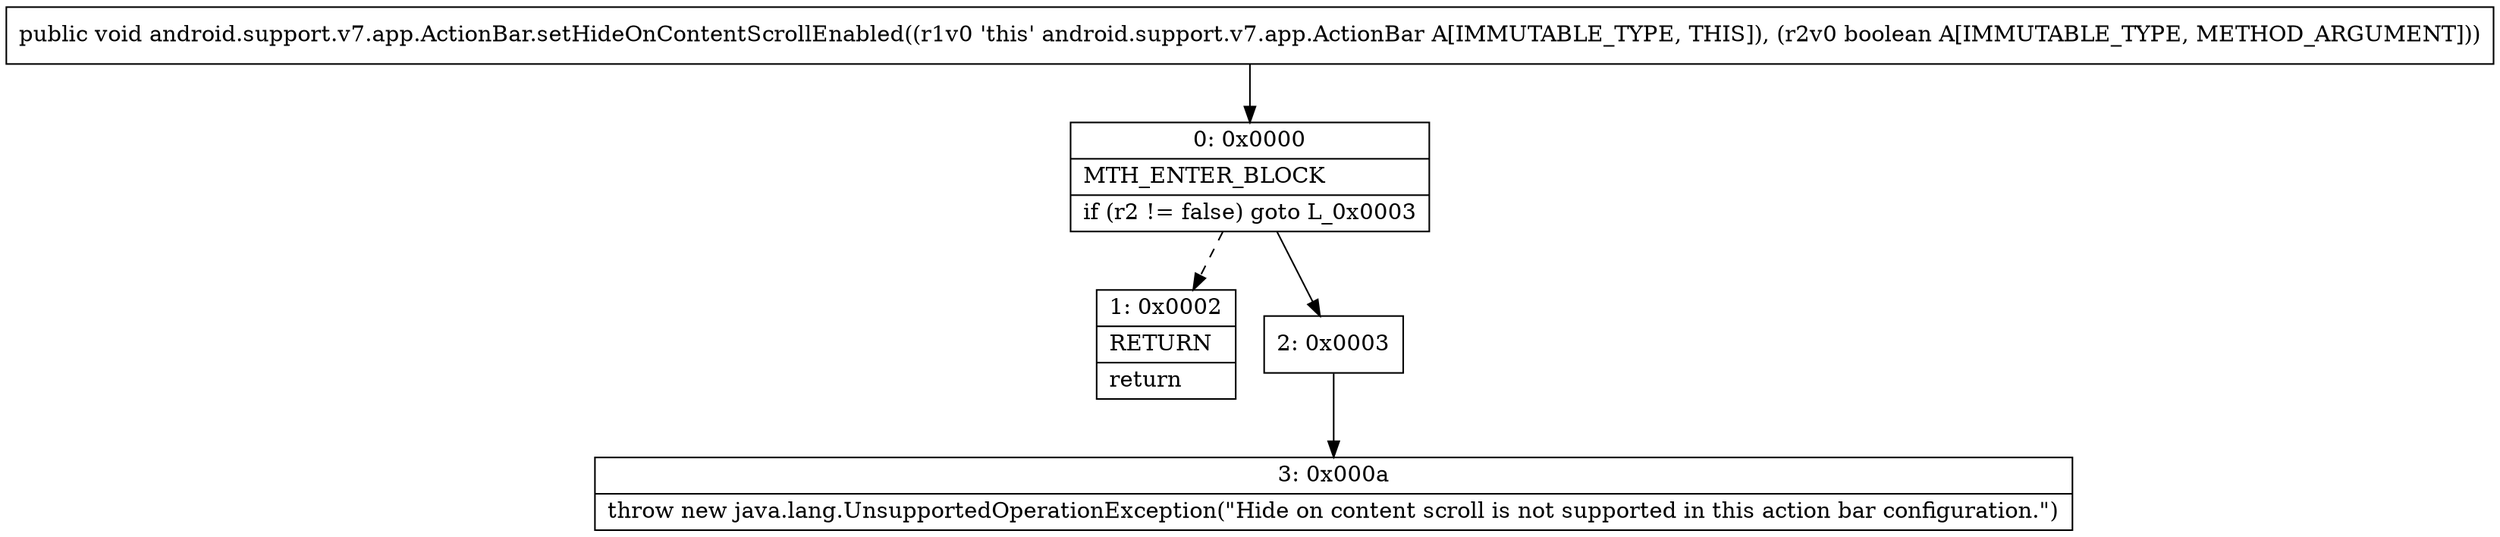 digraph "CFG forandroid.support.v7.app.ActionBar.setHideOnContentScrollEnabled(Z)V" {
Node_0 [shape=record,label="{0\:\ 0x0000|MTH_ENTER_BLOCK\l|if (r2 != false) goto L_0x0003\l}"];
Node_1 [shape=record,label="{1\:\ 0x0002|RETURN\l|return\l}"];
Node_2 [shape=record,label="{2\:\ 0x0003}"];
Node_3 [shape=record,label="{3\:\ 0x000a|throw new java.lang.UnsupportedOperationException(\"Hide on content scroll is not supported in this action bar configuration.\")\l}"];
MethodNode[shape=record,label="{public void android.support.v7.app.ActionBar.setHideOnContentScrollEnabled((r1v0 'this' android.support.v7.app.ActionBar A[IMMUTABLE_TYPE, THIS]), (r2v0 boolean A[IMMUTABLE_TYPE, METHOD_ARGUMENT])) }"];
MethodNode -> Node_0;
Node_0 -> Node_1[style=dashed];
Node_0 -> Node_2;
Node_2 -> Node_3;
}


